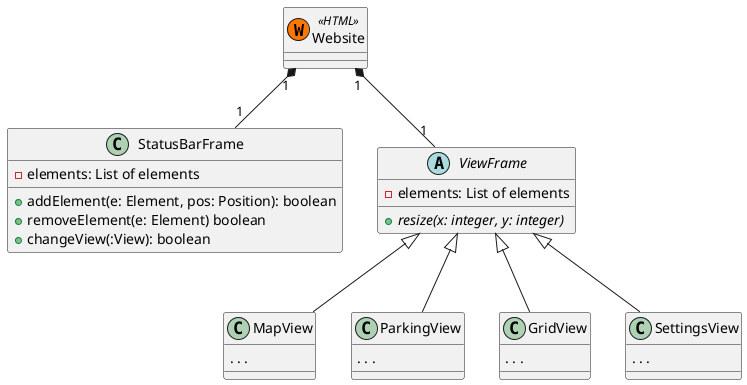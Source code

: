 @startuml

class Website <<(W,#FF7700)HTML>>{
}

class StatusBarFrame {
	-elements: List of elements
	+addElement(e: Element, pos: Position): boolean
	+removeElement(e: Element) boolean
	+changeView(:View): boolean
}

abstract class ViewFrame {
	-elements: List of elements
	+{abstract} resize(x: integer, y: integer)
}

class MapView extends ViewFrame{
. . .
}

class ParkingView extends ViewFrame{
. . .
}

class GridView extends ViewFrame{
. . .
}

class SettingsView extends ViewFrame{
. . .
}

Website "1"*--"1" StatusBarFrame
Website "1"*--"1" ViewFrame

@enduml
